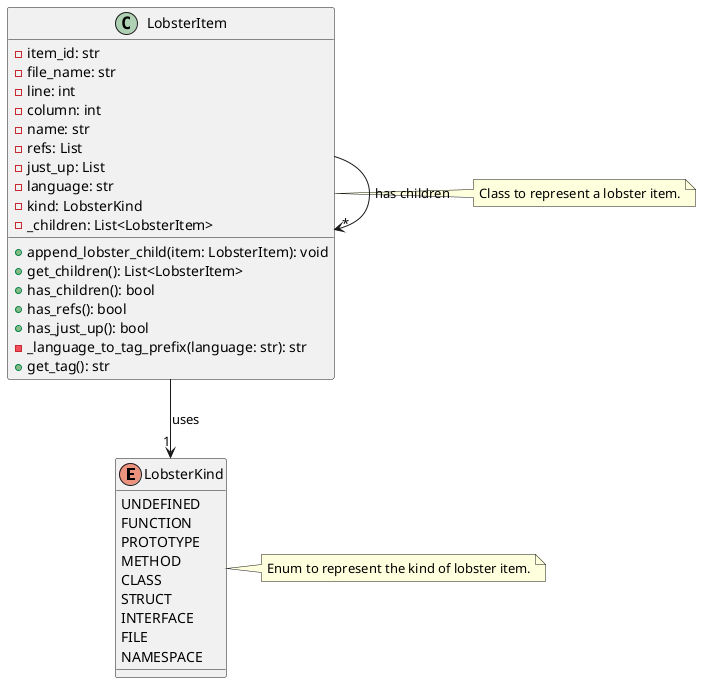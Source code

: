@startuml class_diagram

enum LobsterKind {
    UNDEFINED
    FUNCTION
    PROTOTYPE
    METHOD
    CLASS
    STRUCT
    INTERFACE
    FILE
    NAMESPACE
}

class LobsterItem {
    - item_id: str
    - file_name: str
    - line: int
    - column: int
    - name: str
    - refs: List
    - just_up: List
    - language: str
    - kind: LobsterKind
    - _children: List<LobsterItem>

    + append_lobster_child(item: LobsterItem): void
    + get_children(): List<LobsterItem>
    + has_children(): bool
    + has_refs(): bool
    + has_just_up(): bool
    - _language_to_tag_prefix(language: str): str
    + get_tag(): str
}

LobsterItem --> "1" LobsterKind : uses
LobsterItem --> "*" LobsterItem : has children

note right of LobsterItem
  Class to represent a lobster item.
end note

note right of LobsterKind
  Enum to represent the kind of lobster item.
end note

@enduml